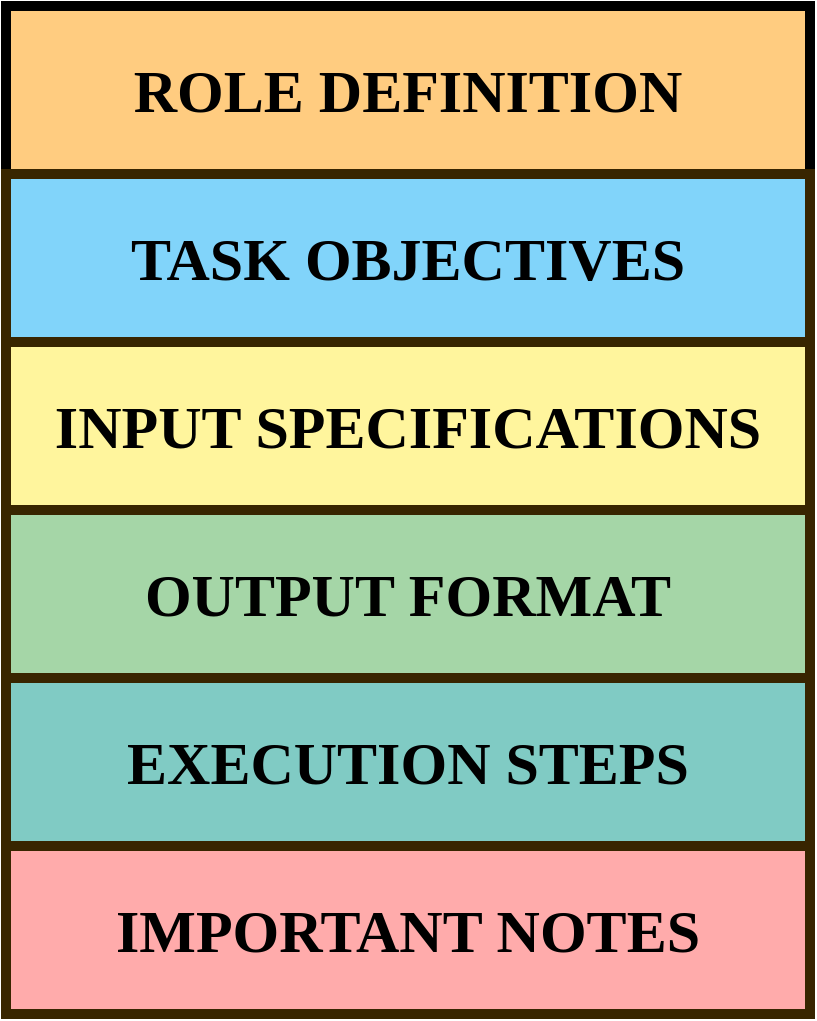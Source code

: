 <mxfile version="26.0.16">
  <diagram name="Page-1" id="9NQA3wAW1xA9AWs5K-3c">
    <mxGraphModel dx="1134" dy="649" grid="0" gridSize="10" guides="1" tooltips="1" connect="1" arrows="1" fold="1" page="0" pageScale="1" pageWidth="850" pageHeight="1100" math="0" shadow="0">
      <root>
        <mxCell id="0" />
        <mxCell id="1" parent="0" />
        <mxCell id="x6FsEUro8yqNJuoD1QVw-2" value="&lt;font data-font-src=&quot;https://fonts.googleapis.com/css?family=Nunito&quot; face=&quot;Nunito&quot;&gt;&lt;b&gt;ROLE DEFINITION&lt;/b&gt;&lt;/font&gt;" style="rounded=0;whiteSpace=wrap;html=1;strokeWidth=5;fillColor=#FFCC80;strokeColor=#000000;fontSize=30;" vertex="1" parent="1">
          <mxGeometry x="317" y="36" width="402" height="84" as="geometry" />
        </mxCell>
        <mxCell id="x6FsEUro8yqNJuoD1QVw-3" value="&lt;font data-font-src=&quot;https://fonts.googleapis.com/css?family=Nunito&quot; face=&quot;Nunito&quot;&gt;&lt;b&gt;TASK OBJECTIVES&lt;/b&gt;&lt;/font&gt;" style="rounded=0;whiteSpace=wrap;html=1;strokeWidth=5;fillColor=#81D4FA;strokeColor=#382500;fontSize=30;" vertex="1" parent="1">
          <mxGeometry x="317" y="120" width="402" height="84" as="geometry" />
        </mxCell>
        <mxCell id="x6FsEUro8yqNJuoD1QVw-4" value="&lt;font data-font-src=&quot;https://fonts.googleapis.com/css?family=Nunito&quot; face=&quot;Nunito&quot;&gt;&lt;b&gt;INPUT SPECIFICATIONS&lt;/b&gt;&lt;/font&gt;" style="rounded=0;whiteSpace=wrap;html=1;strokeWidth=5;fillColor=#FFF59D;strokeColor=#382500;fontSize=30;" vertex="1" parent="1">
          <mxGeometry x="317" y="204" width="402" height="84" as="geometry" />
        </mxCell>
        <mxCell id="x6FsEUro8yqNJuoD1QVw-5" value="&lt;span&gt;&lt;font data-font-src=&quot;https://fonts.googleapis.com/css?family=Nunito&quot; face=&quot;Nunito&quot;&gt;&lt;b&gt;OUTPUT FORMAT&lt;/b&gt;&lt;/font&gt;&lt;/span&gt;" style="rounded=0;whiteSpace=wrap;html=1;strokeWidth=5;fillColor=#A5D6A7;strokeColor=#382500;fontSize=30;" vertex="1" parent="1">
          <mxGeometry x="317" y="288" width="402" height="84" as="geometry" />
        </mxCell>
        <mxCell id="x6FsEUro8yqNJuoD1QVw-6" value="&lt;span&gt;&lt;font data-font-src=&quot;https://fonts.googleapis.com/css?family=Nunito&quot; face=&quot;Nunito&quot;&gt;&lt;b&gt;EXECUTION STEPS&lt;/b&gt;&lt;/font&gt;&lt;/span&gt;" style="rounded=0;whiteSpace=wrap;html=1;strokeWidth=5;fillColor=#80CBC4;strokeColor=#382500;fontSize=30;" vertex="1" parent="1">
          <mxGeometry x="317" y="372" width="402" height="84" as="geometry" />
        </mxCell>
        <mxCell id="x6FsEUro8yqNJuoD1QVw-7" value="&lt;span&gt;&lt;font data-font-src=&quot;https://fonts.googleapis.com/css?family=Nunito&quot; face=&quot;Nunito&quot;&gt;&lt;b&gt;IMPORTANT NOTES&lt;/b&gt;&lt;/font&gt;&lt;/span&gt;" style="rounded=0;whiteSpace=wrap;html=1;strokeWidth=5;fillColor=#FFABAB;strokeColor=#382500;fontSize=30;" vertex="1" parent="1">
          <mxGeometry x="317" y="456" width="402" height="84" as="geometry" />
        </mxCell>
      </root>
    </mxGraphModel>
  </diagram>
</mxfile>
